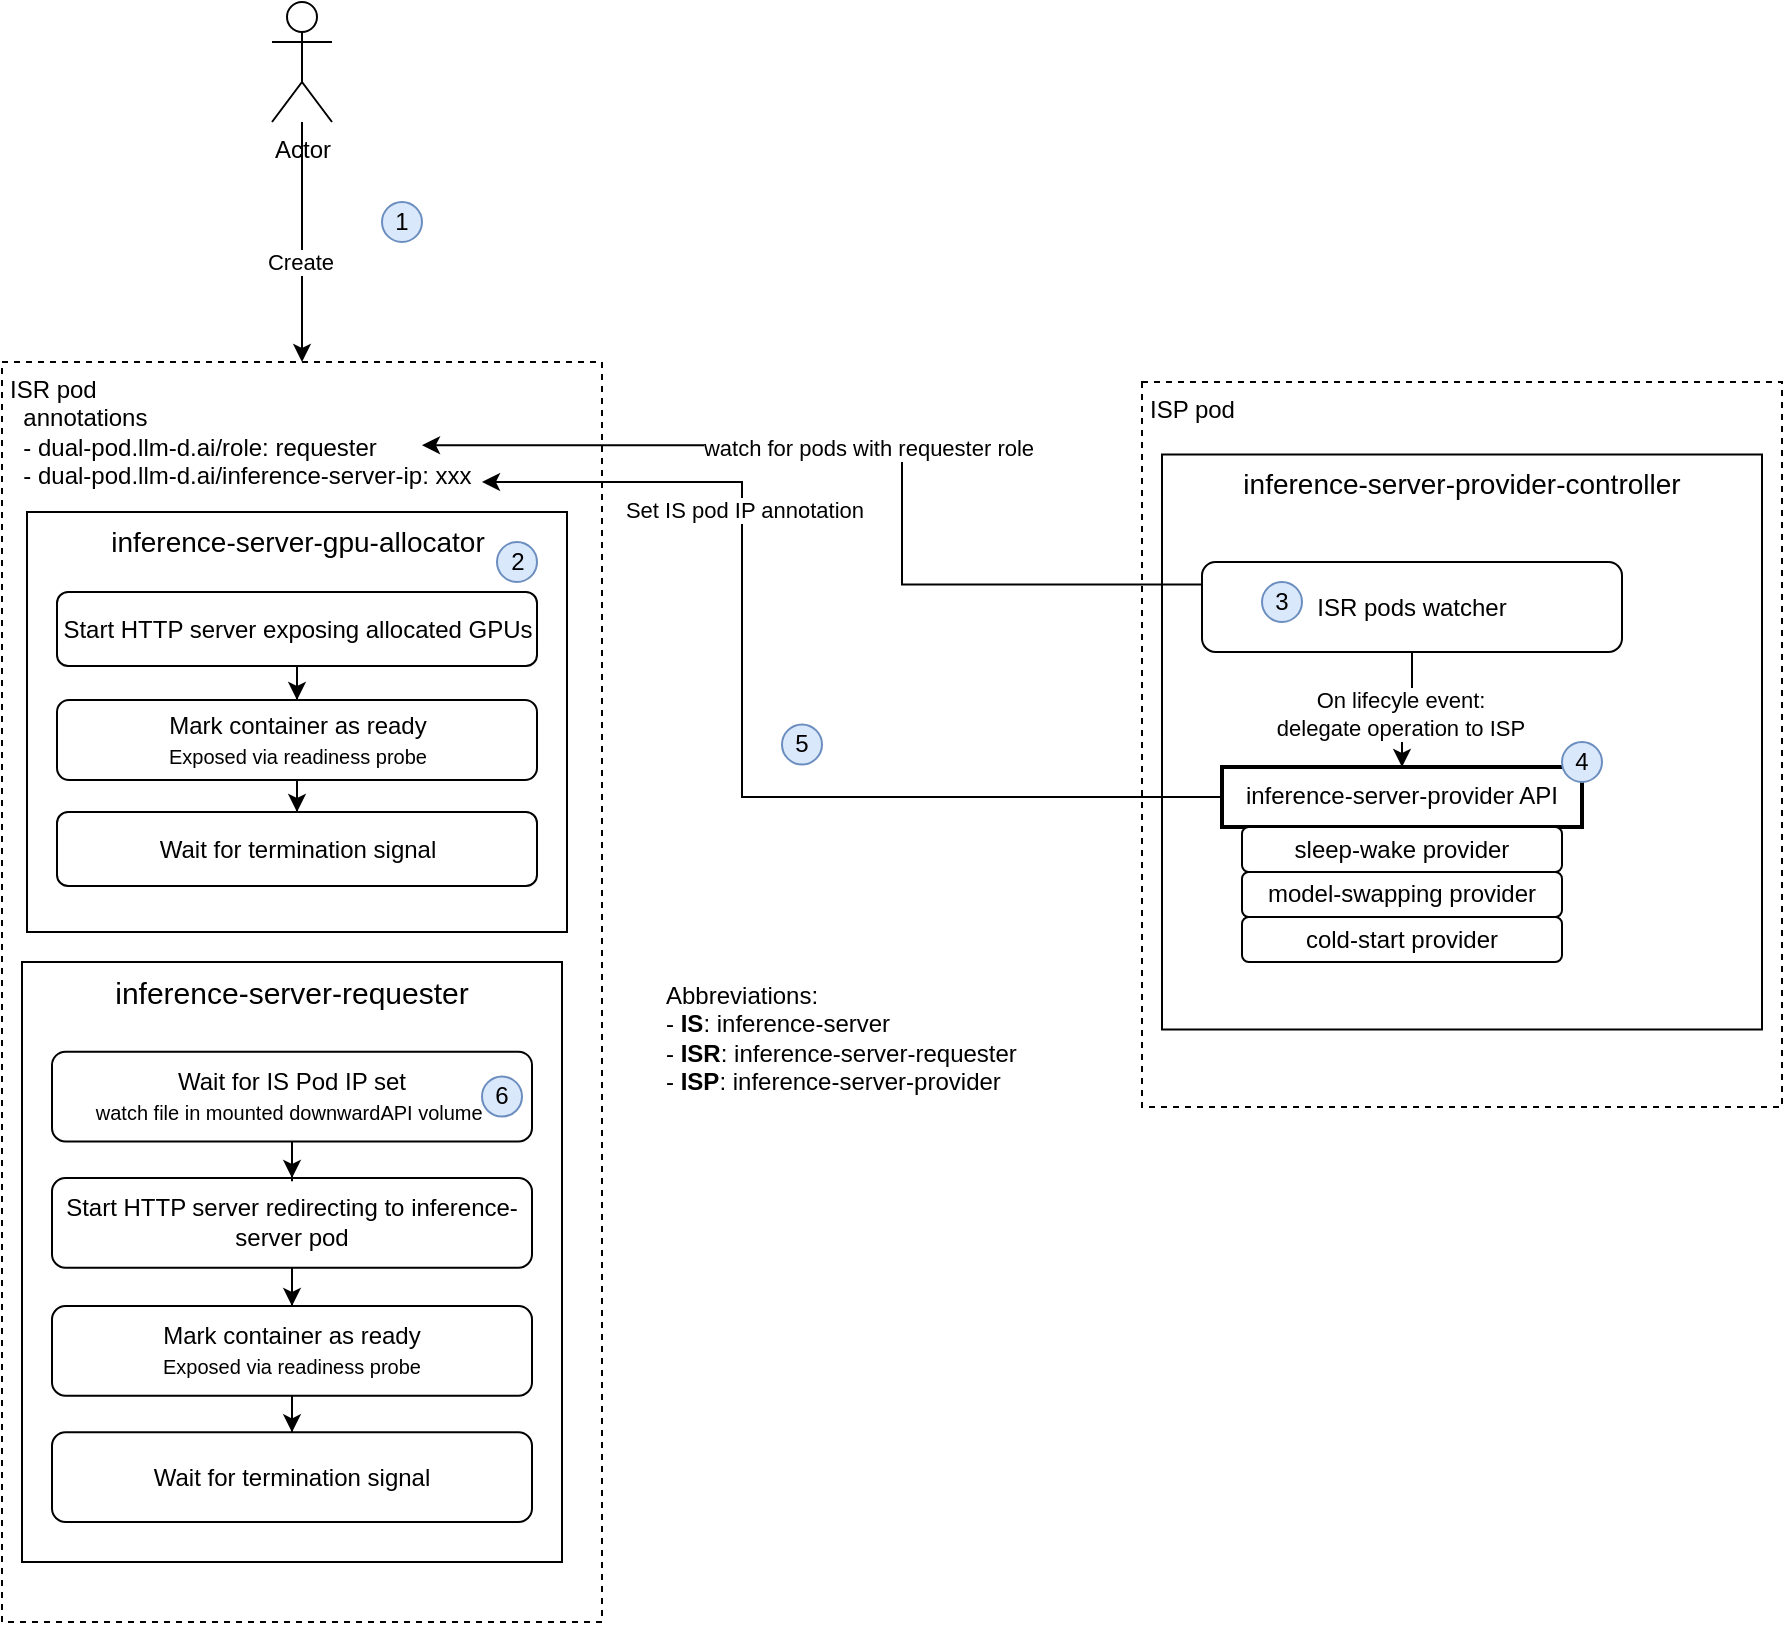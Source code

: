 <mxfile version="26.0.9">
  <diagram name="Page-1" id="pDYi24nOpNsDVsXnTBlD">
    <mxGraphModel dx="1301" dy="836" grid="1" gridSize="10" guides="1" tooltips="1" connect="1" arrows="1" fold="1" page="1" pageScale="1" pageWidth="1200" pageHeight="1920" math="0" shadow="0">
      <root>
        <mxCell id="0" />
        <mxCell id="1" parent="0" />
        <mxCell id="Rpnd6F2rtuiKZIT-C58I-52" value="ISR pod&lt;div&gt;&amp;nbsp; annotations&lt;/div&gt;&lt;div&gt;&amp;nbsp; - dual-pod.llm-d.ai/role: requester&lt;/div&gt;&lt;div&gt;&amp;nbsp; - dual-pod.llm-d.ai/inference-server-ip: xxx&lt;/div&gt;" style="rounded=0;whiteSpace=wrap;html=1;dashed=1;verticalAlign=top;align=left;spacingLeft=2;" vertex="1" parent="1">
          <mxGeometry x="150" y="210" width="300" height="630" as="geometry" />
        </mxCell>
        <mxCell id="Rpnd6F2rtuiKZIT-C58I-37" value="ISP pod" style="rounded=0;whiteSpace=wrap;html=1;dashed=1;verticalAlign=top;align=left;spacingLeft=2;" vertex="1" parent="1">
          <mxGeometry x="720" y="220" width="320" height="362.5" as="geometry" />
        </mxCell>
        <mxCell id="Rpnd6F2rtuiKZIT-C58I-42" value="&lt;font style=&quot;font-size: 14px;&quot;&gt;inference-server-provider-controller&lt;/font&gt;" style="whiteSpace=wrap;html=1;verticalAlign=top;align=center;" vertex="1" parent="1">
          <mxGeometry x="730" y="256.25" width="300" height="287.5" as="geometry" />
        </mxCell>
        <mxCell id="Rpnd6F2rtuiKZIT-C58I-9" style="edgeStyle=orthogonalEdgeStyle;rounded=0;orthogonalLoop=1;jettySize=auto;html=1;entryX=0.5;entryY=0;entryDx=0;entryDy=0;" edge="1" parent="1" source="Rpnd6F2rtuiKZIT-C58I-10" target="Rpnd6F2rtuiKZIT-C58I-52">
          <mxGeometry relative="1" as="geometry">
            <mxPoint x="300" y="160" as="sourcePoint" />
            <mxPoint x="297.5" y="237.5" as="targetPoint" />
          </mxGeometry>
        </mxCell>
        <mxCell id="Rpnd6F2rtuiKZIT-C58I-11" value="Create" style="edgeLabel;html=1;align=center;verticalAlign=middle;resizable=0;points=[];" vertex="1" connectable="0" parent="Rpnd6F2rtuiKZIT-C58I-9">
          <mxGeometry x="-0.167" y="-1" relative="1" as="geometry">
            <mxPoint y="20" as="offset" />
          </mxGeometry>
        </mxCell>
        <mxCell id="Rpnd6F2rtuiKZIT-C58I-10" value="Actor" style="shape=umlActor;verticalLabelPosition=bottom;verticalAlign=top;html=1;outlineConnect=0;" vertex="1" parent="1">
          <mxGeometry x="285" y="30" width="30" height="60" as="geometry" />
        </mxCell>
        <mxCell id="Rpnd6F2rtuiKZIT-C58I-13" value="Abbreviations:&lt;div&gt;- &lt;b&gt;IS&lt;/b&gt;: inference-server&lt;/div&gt;&lt;div&gt;- &lt;b&gt;ISR&lt;/b&gt;: inference-server-requester&lt;/div&gt;&lt;div&gt;- &lt;b&gt;ISP&lt;/b&gt;: inference-server-provider&lt;/div&gt;" style="text;html=1;align=left;verticalAlign=middle;resizable=0;points=[];autosize=1;strokeColor=none;fillColor=none;" vertex="1" parent="1">
          <mxGeometry x="480" y="512.5" width="200" height="70" as="geometry" />
        </mxCell>
        <mxCell id="Rpnd6F2rtuiKZIT-C58I-38" value="ISR pods watcher" style="rounded=1;whiteSpace=wrap;html=1;" vertex="1" parent="1">
          <mxGeometry x="750" y="310" width="210" height="45" as="geometry" />
        </mxCell>
        <mxCell id="Rpnd6F2rtuiKZIT-C58I-53" style="edgeStyle=orthogonalEdgeStyle;rounded=0;orthogonalLoop=1;jettySize=auto;html=1;entryX=0.5;entryY=0;entryDx=0;entryDy=0;" edge="1" parent="1" source="Rpnd6F2rtuiKZIT-C58I-38" target="Rpnd6F2rtuiKZIT-C58I-47">
          <mxGeometry relative="1" as="geometry" />
        </mxCell>
        <mxCell id="Rpnd6F2rtuiKZIT-C58I-54" value="On lifecyle event: &lt;br&gt;delegate operation to ISP" style="edgeLabel;html=1;align=center;verticalAlign=middle;resizable=0;points=[];" vertex="1" connectable="0" parent="Rpnd6F2rtuiKZIT-C58I-53">
          <mxGeometry x="0.133" y="-1" relative="1" as="geometry">
            <mxPoint as="offset" />
          </mxGeometry>
        </mxCell>
        <mxCell id="Rpnd6F2rtuiKZIT-C58I-55" value="" style="group;strokeWidth=3;" vertex="1" connectable="0" parent="1">
          <mxGeometry x="760" y="412.5" width="190" height="97.5" as="geometry" />
        </mxCell>
        <mxCell id="Rpnd6F2rtuiKZIT-C58I-47" value="&lt;font&gt;inference-server-provider API&lt;/font&gt;" style="whiteSpace=wrap;html=1;verticalAlign=top;align=center;strokeWidth=2;" vertex="1" parent="Rpnd6F2rtuiKZIT-C58I-55">
          <mxGeometry width="180" height="30" as="geometry" />
        </mxCell>
        <mxCell id="Rpnd6F2rtuiKZIT-C58I-44" value="sleep-wake provider" style="rounded=1;whiteSpace=wrap;html=1;" vertex="1" parent="Rpnd6F2rtuiKZIT-C58I-55">
          <mxGeometry x="10" y="30" width="160" height="22.5" as="geometry" />
        </mxCell>
        <mxCell id="Rpnd6F2rtuiKZIT-C58I-45" value="model-swapping provider" style="rounded=1;whiteSpace=wrap;html=1;" vertex="1" parent="Rpnd6F2rtuiKZIT-C58I-55">
          <mxGeometry x="10" y="52.5" width="160" height="22.5" as="geometry" />
        </mxCell>
        <mxCell id="Rpnd6F2rtuiKZIT-C58I-46" value="cold-start provider" style="rounded=1;whiteSpace=wrap;html=1;" vertex="1" parent="Rpnd6F2rtuiKZIT-C58I-55">
          <mxGeometry x="10" y="75" width="160" height="22.5" as="geometry" />
        </mxCell>
        <mxCell id="Rpnd6F2rtuiKZIT-C58I-88" value="4" style="ellipse;whiteSpace=wrap;html=1;aspect=fixed;fillColor=#dae8fc;strokeColor=#6c8ebf;" vertex="1" parent="Rpnd6F2rtuiKZIT-C58I-55">
          <mxGeometry x="170" y="-12.5" width="20" height="20" as="geometry" />
        </mxCell>
        <mxCell id="Rpnd6F2rtuiKZIT-C58I-57" style="edgeStyle=orthogonalEdgeStyle;rounded=0;orthogonalLoop=1;jettySize=auto;html=1;entryX=0.833;entryY=0.1;entryDx=0;entryDy=0;entryPerimeter=0;exitX=0;exitY=0.5;exitDx=0;exitDy=0;" edge="1" parent="1" source="Rpnd6F2rtuiKZIT-C58I-47">
          <mxGeometry relative="1" as="geometry">
            <mxPoint x="740.1" y="340.75" as="sourcePoint" />
            <mxPoint x="390.0" y="270" as="targetPoint" />
            <Array as="points">
              <mxPoint x="520" y="428" />
              <mxPoint x="520" y="270" />
            </Array>
          </mxGeometry>
        </mxCell>
        <mxCell id="Rpnd6F2rtuiKZIT-C58I-58" value="Set IS pod IP annotation" style="edgeLabel;html=1;align=center;verticalAlign=middle;resizable=0;points=[];" vertex="1" connectable="0" parent="Rpnd6F2rtuiKZIT-C58I-57">
          <mxGeometry x="0.454" y="-1" relative="1" as="geometry">
            <mxPoint as="offset" />
          </mxGeometry>
        </mxCell>
        <mxCell id="Rpnd6F2rtuiKZIT-C58I-77" value="" style="group" vertex="1" connectable="0" parent="1">
          <mxGeometry x="162.5" y="285" width="270" height="210" as="geometry" />
        </mxCell>
        <mxCell id="Rpnd6F2rtuiKZIT-C58I-59" value="&lt;font style=&quot;font-size: 14px;&quot;&gt;inference-server-gpu-allocator&lt;/font&gt;" style="whiteSpace=wrap;html=1;verticalAlign=top;align=center;" vertex="1" parent="Rpnd6F2rtuiKZIT-C58I-77">
          <mxGeometry width="270" height="210" as="geometry" />
        </mxCell>
        <mxCell id="Rpnd6F2rtuiKZIT-C58I-74" value="" style="edgeStyle=orthogonalEdgeStyle;rounded=0;orthogonalLoop=1;jettySize=auto;html=1;" edge="1" parent="Rpnd6F2rtuiKZIT-C58I-77" source="Rpnd6F2rtuiKZIT-C58I-61" target="Rpnd6F2rtuiKZIT-C58I-73">
          <mxGeometry relative="1" as="geometry" />
        </mxCell>
        <mxCell id="Rpnd6F2rtuiKZIT-C58I-61" value="Start HTTP server exposing allocated GPUs" style="rounded=1;whiteSpace=wrap;html=1;" vertex="1" parent="Rpnd6F2rtuiKZIT-C58I-77">
          <mxGeometry x="15" y="40" width="240" height="37" as="geometry" />
        </mxCell>
        <mxCell id="Rpnd6F2rtuiKZIT-C58I-76" value="" style="edgeStyle=orthogonalEdgeStyle;rounded=0;orthogonalLoop=1;jettySize=auto;html=1;" edge="1" parent="Rpnd6F2rtuiKZIT-C58I-77" source="Rpnd6F2rtuiKZIT-C58I-73" target="Rpnd6F2rtuiKZIT-C58I-75">
          <mxGeometry relative="1" as="geometry" />
        </mxCell>
        <mxCell id="Rpnd6F2rtuiKZIT-C58I-73" value="Mark container as ready&lt;div&gt;&lt;font size=&quot;1&quot;&gt;Exposed via readiness probe&lt;/font&gt;&lt;/div&gt;" style="rounded=1;whiteSpace=wrap;html=1;" vertex="1" parent="Rpnd6F2rtuiKZIT-C58I-77">
          <mxGeometry x="15" y="94" width="240" height="40" as="geometry" />
        </mxCell>
        <mxCell id="Rpnd6F2rtuiKZIT-C58I-75" value="Wait for termination signal" style="rounded=1;whiteSpace=wrap;html=1;" vertex="1" parent="Rpnd6F2rtuiKZIT-C58I-77">
          <mxGeometry x="15" y="150" width="240" height="37" as="geometry" />
        </mxCell>
        <mxCell id="Rpnd6F2rtuiKZIT-C58I-86" value="2" style="ellipse;whiteSpace=wrap;html=1;aspect=fixed;fillColor=#dae8fc;strokeColor=#6c8ebf;" vertex="1" parent="Rpnd6F2rtuiKZIT-C58I-77">
          <mxGeometry x="235" y="15" width="20" height="20" as="geometry" />
        </mxCell>
        <mxCell id="Rpnd6F2rtuiKZIT-C58I-80" value="" style="group" vertex="1" connectable="0" parent="1">
          <mxGeometry x="160" y="510" width="275" height="300" as="geometry" />
        </mxCell>
        <mxCell id="Rpnd6F2rtuiKZIT-C58I-1" value="&lt;font style=&quot;font-size: 15px;&quot;&gt;inference-server-requester&lt;/font&gt;" style="whiteSpace=wrap;html=1;verticalAlign=top;align=center;" vertex="1" parent="Rpnd6F2rtuiKZIT-C58I-80">
          <mxGeometry width="270" height="300" as="geometry" />
        </mxCell>
        <mxCell id="Rpnd6F2rtuiKZIT-C58I-32" value="" style="edgeStyle=orthogonalEdgeStyle;rounded=0;orthogonalLoop=1;jettySize=auto;html=1;" edge="1" parent="Rpnd6F2rtuiKZIT-C58I-80" source="Rpnd6F2rtuiKZIT-C58I-24" target="Rpnd6F2rtuiKZIT-C58I-30">
          <mxGeometry relative="1" as="geometry" />
        </mxCell>
        <mxCell id="Rpnd6F2rtuiKZIT-C58I-24" value="Start HTTP server redirecting to inference-server pod" style="rounded=1;whiteSpace=wrap;html=1;" vertex="1" parent="Rpnd6F2rtuiKZIT-C58I-80">
          <mxGeometry x="15" y="108" width="240" height="44.848" as="geometry" />
        </mxCell>
        <mxCell id="Rpnd6F2rtuiKZIT-C58I-70" style="edgeStyle=orthogonalEdgeStyle;rounded=0;orthogonalLoop=1;jettySize=auto;html=1;entryX=0.5;entryY=0;entryDx=0;entryDy=0;" edge="1" parent="Rpnd6F2rtuiKZIT-C58I-80" source="Rpnd6F2rtuiKZIT-C58I-30" target="Rpnd6F2rtuiKZIT-C58I-69">
          <mxGeometry relative="1" as="geometry" />
        </mxCell>
        <mxCell id="Rpnd6F2rtuiKZIT-C58I-30" value="Mark container as ready&lt;div&gt;&lt;span style=&quot;font-size: x-small;&quot;&gt;Exposed via readiness probe&lt;/span&gt;&lt;br&gt;&lt;/div&gt;" style="rounded=1;whiteSpace=wrap;html=1;" vertex="1" parent="Rpnd6F2rtuiKZIT-C58I-80">
          <mxGeometry x="15" y="172" width="240" height="44.848" as="geometry" />
        </mxCell>
        <mxCell id="Rpnd6F2rtuiKZIT-C58I-68" style="edgeStyle=orthogonalEdgeStyle;rounded=0;orthogonalLoop=1;jettySize=auto;html=1;entryX=0.5;entryY=0;entryDx=0;entryDy=0;" edge="1" parent="Rpnd6F2rtuiKZIT-C58I-80" source="Rpnd6F2rtuiKZIT-C58I-67" target="Rpnd6F2rtuiKZIT-C58I-24">
          <mxGeometry relative="1" as="geometry" />
        </mxCell>
        <mxCell id="Rpnd6F2rtuiKZIT-C58I-67" value="Wait for IS Pod IP set&lt;div&gt;&lt;font size=&quot;1&quot;&gt;watch file in mounted downwardAPI volume&amp;nbsp;&lt;/font&gt;&lt;/div&gt;" style="rounded=1;whiteSpace=wrap;html=1;" vertex="1" parent="Rpnd6F2rtuiKZIT-C58I-80">
          <mxGeometry x="15" y="44.848" width="240" height="44.848" as="geometry" />
        </mxCell>
        <mxCell id="Rpnd6F2rtuiKZIT-C58I-69" value="Wait for termination signal" style="rounded=1;whiteSpace=wrap;html=1;" vertex="1" parent="Rpnd6F2rtuiKZIT-C58I-80">
          <mxGeometry x="15" y="235.153" width="240" height="44.848" as="geometry" />
        </mxCell>
        <mxCell id="Rpnd6F2rtuiKZIT-C58I-102" value="6" style="ellipse;whiteSpace=wrap;html=1;aspect=fixed;fillColor=#dae8fc;strokeColor=#6c8ebf;" vertex="1" parent="Rpnd6F2rtuiKZIT-C58I-80">
          <mxGeometry x="230" y="57.27" width="20" height="20" as="geometry" />
        </mxCell>
        <mxCell id="Rpnd6F2rtuiKZIT-C58I-83" style="edgeStyle=orthogonalEdgeStyle;rounded=0;orthogonalLoop=1;jettySize=auto;html=1;exitX=0.7;exitY=0.066;exitDx=0;exitDy=0;exitPerimeter=0;startArrow=classic;startFill=1;endArrow=none;entryX=0;entryY=0.25;entryDx=0;entryDy=0;" edge="1" parent="1" source="Rpnd6F2rtuiKZIT-C58I-52" target="Rpnd6F2rtuiKZIT-C58I-38">
          <mxGeometry relative="1" as="geometry">
            <mxPoint x="510" y="251" as="sourcePoint" />
            <mxPoint x="700" y="290" as="targetPoint" />
          </mxGeometry>
        </mxCell>
        <mxCell id="Rpnd6F2rtuiKZIT-C58I-84" value="watch for pods with requester role" style="edgeLabel;html=1;align=center;verticalAlign=middle;resizable=0;points=[];" vertex="1" connectable="0" parent="Rpnd6F2rtuiKZIT-C58I-83">
          <mxGeometry x="-0.032" y="-1" relative="1" as="geometry">
            <mxPoint as="offset" />
          </mxGeometry>
        </mxCell>
        <mxCell id="Rpnd6F2rtuiKZIT-C58I-85" value="1" style="ellipse;whiteSpace=wrap;html=1;aspect=fixed;fillColor=#dae8fc;strokeColor=#6c8ebf;" vertex="1" parent="1">
          <mxGeometry x="340" y="130" width="20" height="20" as="geometry" />
        </mxCell>
        <mxCell id="Rpnd6F2rtuiKZIT-C58I-87" value="3" style="ellipse;whiteSpace=wrap;html=1;aspect=fixed;fillColor=#dae8fc;strokeColor=#6c8ebf;" vertex="1" parent="1">
          <mxGeometry x="780" y="320" width="20" height="20" as="geometry" />
        </mxCell>
        <mxCell id="Rpnd6F2rtuiKZIT-C58I-95" value="5" style="ellipse;whiteSpace=wrap;html=1;aspect=fixed;fillColor=#dae8fc;strokeColor=#6c8ebf;" vertex="1" parent="1">
          <mxGeometry x="540" y="391.25" width="20" height="20" as="geometry" />
        </mxCell>
      </root>
    </mxGraphModel>
  </diagram>
</mxfile>
